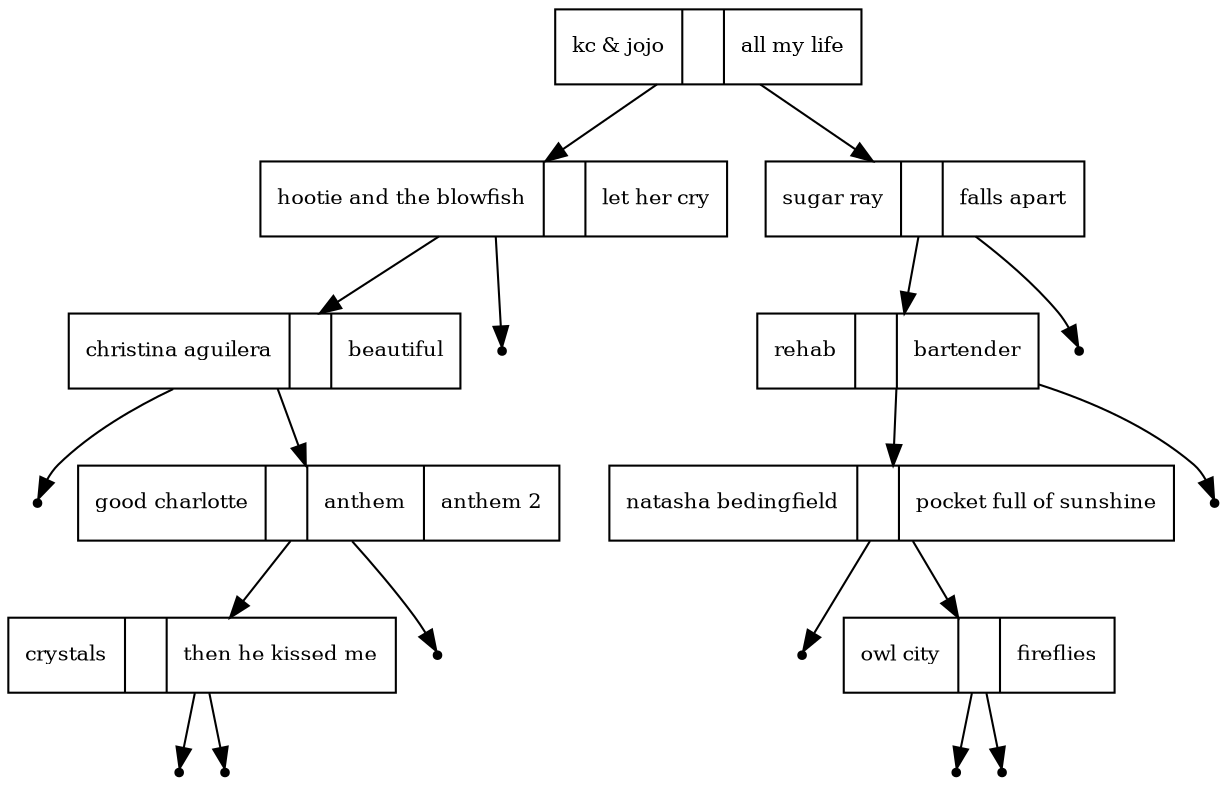 digraph{
graph [ordering="out"];
node [fontsize = "10"shape = "record"];
"kc & jojo" [label ="kc & jojo | |  all my life"];
"hootie and the blowfish" [label ="hootie and the blowfish | |  let her cry"];
"christina aguilera" [label ="christina aguilera | |  beautiful"];
"good charlotte" [label ="good charlotte | |  anthem |  anthem 2"];
"crystals" [label ="crystals | |  then he kissed me"];
"sugar ray" [label ="sugar ray | |  falls apart"];
"rehab" [label ="rehab | |  bartender"];
"natasha bedingfield" [label ="natasha bedingfield | |  pocket full of sunshine"];
"owl city" [label ="owl city | |  fireflies"];
"kc & jojo"  -> "hootie and the blowfish" 
"hootie and the blowfish"  -> "christina aguilera" 
nullptr10[shape=point]
"christina aguilera"  -> nullptr10
"christina aguilera"  -> "good charlotte" 
"good charlotte"  -> "crystals" 
nullptr11[shape=point]
"crystals"  -> nullptr11
nullptr12[shape=point]
"crystals"  -> nullptr12
nullptr13[shape=point]
"good charlotte"  -> nullptr13
nullptr14[shape=point]
"hootie and the blowfish"  -> nullptr14
"kc & jojo"  -> "sugar ray" 
"sugar ray"  -> "rehab" 
"rehab"  -> "natasha bedingfield" 
nullptr15[shape=point]
"natasha bedingfield"  -> nullptr15
"natasha bedingfield"  -> "owl city" 
nullptr16[shape=point]
"owl city"  -> nullptr16
nullptr17[shape=point]
"owl city"  -> nullptr17
nullptr18[shape=point]
"rehab"  -> nullptr18
nullptr19[shape=point]
"sugar ray"  -> nullptr19
}
